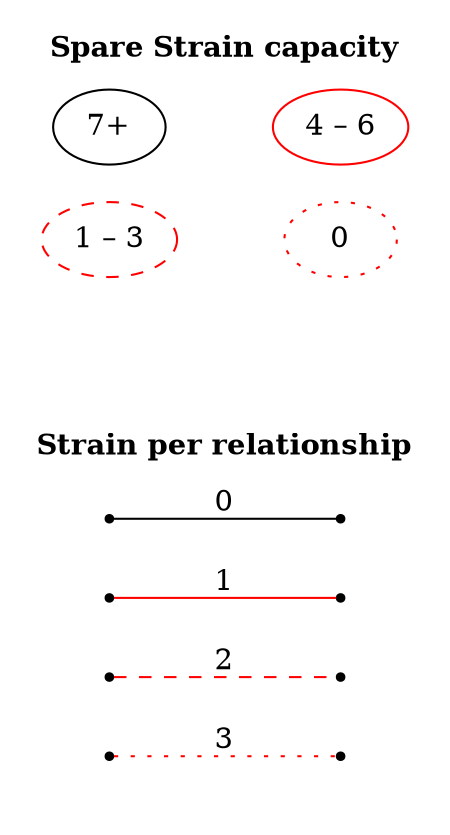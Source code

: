 strict graph {
    rankdir = "LR"

    subgraph cluster_strain {
        color = invis
        label = "Strain per relationship"
        fontname = "Times-Bold"
        node [ shape = point ]
        edge [ color = red ]

        "A" -- "B" [ color = black, label = "0" ]
        "C" -- "D" [ style = solid, label = "1" ]
        "E" -- "F" [ style = dashed, label = "2" ]
        "G" -- "H" [ style = dotted, label = "3" ]
    }

    subgraph cluster_capacity {
        color = invis
        label = "Spare Strain capacity"
        fontname = "Times-Bold"
        node [ color = red ]
        edge [ color = invis ]

        "7+" [ color = black ]
        "4 – 6"
        "1 – 3" [ style = dashed ]
        "0" [ style = dotted ]
        "x" [ style = invis ]

        "7+" -- "4 – 6"
        "1 – 3" -- "0"
    }
}
